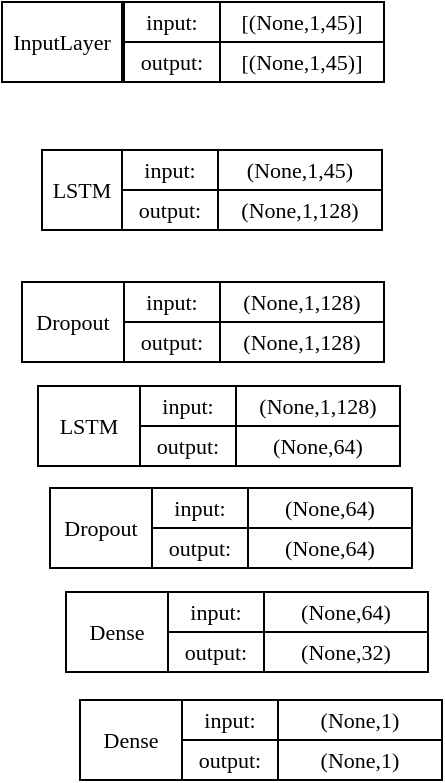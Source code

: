 <mxfile version="24.0.5" type="github">
  <diagram name="第 1 页" id="v9RPSZmyG27nppwmcgUL">
    <mxGraphModel dx="1024" dy="557" grid="1" gridSize="10" guides="1" tooltips="1" connect="1" arrows="1" fold="1" page="1" pageScale="1" pageWidth="827" pageHeight="1169" math="0" shadow="0">
      <root>
        <mxCell id="0" />
        <mxCell id="1" parent="0" />
        <mxCell id="kB9ZSQ4HwHI6c62khaqU-4" value="&lt;font face=&quot;Times New Roman&quot; style=&quot;font-size: 11px;&quot;&gt;InputLayer&lt;/font&gt;" style="rounded=0;whiteSpace=wrap;html=1;" parent="1" vertex="1">
          <mxGeometry x="140" y="130" width="60" height="40" as="geometry" />
        </mxCell>
        <mxCell id="5W37KTwOWcpMK6efWmW7-2" value="" style="shape=table;startSize=0;container=1;collapsible=0;childLayout=tableLayout;" vertex="1" parent="1">
          <mxGeometry x="201" y="130" width="130" height="40" as="geometry" />
        </mxCell>
        <mxCell id="5W37KTwOWcpMK6efWmW7-3" value="" style="shape=tableRow;horizontal=0;startSize=0;swimlaneHead=0;swimlaneBody=0;strokeColor=inherit;top=0;left=0;bottom=0;right=0;collapsible=0;dropTarget=0;fillColor=none;points=[[0,0.5],[1,0.5]];portConstraint=eastwest;" vertex="1" parent="5W37KTwOWcpMK6efWmW7-2">
          <mxGeometry width="130" height="20" as="geometry" />
        </mxCell>
        <mxCell id="5W37KTwOWcpMK6efWmW7-4" value="&lt;font style=&quot;vertical-align: inherit;&quot;&gt;&lt;font face=&quot;Times New Roman&quot; style=&quot;vertical-align: inherit; font-size: 11px;&quot;&gt;input:&lt;/font&gt;&lt;/font&gt;" style="shape=partialRectangle;html=1;whiteSpace=wrap;connectable=0;strokeColor=inherit;overflow=hidden;fillColor=none;top=0;left=0;bottom=0;right=0;pointerEvents=1;" vertex="1" parent="5W37KTwOWcpMK6efWmW7-3">
          <mxGeometry width="48" height="20" as="geometry">
            <mxRectangle width="48" height="20" as="alternateBounds" />
          </mxGeometry>
        </mxCell>
        <mxCell id="5W37KTwOWcpMK6efWmW7-5" value="&lt;font face=&quot;Times New Roman&quot; style=&quot;font-size: 11px;&quot;&gt;[(None,1,45)]&lt;/font&gt;" style="shape=partialRectangle;html=1;whiteSpace=wrap;connectable=0;strokeColor=inherit;overflow=hidden;fillColor=none;top=0;left=0;bottom=0;right=0;pointerEvents=1;" vertex="1" parent="5W37KTwOWcpMK6efWmW7-3">
          <mxGeometry x="48" width="82" height="20" as="geometry">
            <mxRectangle width="82" height="20" as="alternateBounds" />
          </mxGeometry>
        </mxCell>
        <mxCell id="5W37KTwOWcpMK6efWmW7-6" value="" style="shape=tableRow;horizontal=0;startSize=0;swimlaneHead=0;swimlaneBody=0;strokeColor=inherit;top=0;left=0;bottom=0;right=0;collapsible=0;dropTarget=0;fillColor=none;points=[[0,0.5],[1,0.5]];portConstraint=eastwest;" vertex="1" parent="5W37KTwOWcpMK6efWmW7-2">
          <mxGeometry y="20" width="130" height="20" as="geometry" />
        </mxCell>
        <mxCell id="5W37KTwOWcpMK6efWmW7-7" value="&lt;font face=&quot;Times New Roman&quot; style=&quot;font-size: 11px;&quot;&gt;output:&lt;/font&gt;" style="shape=partialRectangle;html=1;whiteSpace=wrap;connectable=0;strokeColor=inherit;overflow=hidden;fillColor=none;top=0;left=0;bottom=0;right=0;pointerEvents=1;" vertex="1" parent="5W37KTwOWcpMK6efWmW7-6">
          <mxGeometry width="48" height="20" as="geometry">
            <mxRectangle width="48" height="20" as="alternateBounds" />
          </mxGeometry>
        </mxCell>
        <mxCell id="5W37KTwOWcpMK6efWmW7-8" value="&lt;font face=&quot;Times New Roman&quot; style=&quot;font-size: 11px;&quot;&gt;[(None,1,45)]&lt;/font&gt;" style="shape=partialRectangle;html=1;whiteSpace=wrap;connectable=0;strokeColor=inherit;overflow=hidden;fillColor=none;top=0;left=0;bottom=0;right=0;pointerEvents=1;" vertex="1" parent="5W37KTwOWcpMK6efWmW7-6">
          <mxGeometry x="48" width="82" height="20" as="geometry">
            <mxRectangle width="82" height="20" as="alternateBounds" />
          </mxGeometry>
        </mxCell>
        <mxCell id="5W37KTwOWcpMK6efWmW7-9" value="&lt;font face=&quot;Times New Roman&quot; style=&quot;font-size: 11px;&quot;&gt;LSTM&lt;/font&gt;" style="rounded=0;whiteSpace=wrap;html=1;" vertex="1" parent="1">
          <mxGeometry x="160" y="204" width="40" height="40" as="geometry" />
        </mxCell>
        <mxCell id="5W37KTwOWcpMK6efWmW7-10" value="" style="shape=table;startSize=0;container=1;collapsible=0;childLayout=tableLayout;" vertex="1" parent="1">
          <mxGeometry x="200" y="204" width="130" height="40" as="geometry" />
        </mxCell>
        <mxCell id="5W37KTwOWcpMK6efWmW7-11" value="" style="shape=tableRow;horizontal=0;startSize=0;swimlaneHead=0;swimlaneBody=0;strokeColor=inherit;top=0;left=0;bottom=0;right=0;collapsible=0;dropTarget=0;fillColor=none;points=[[0,0.5],[1,0.5]];portConstraint=eastwest;" vertex="1" parent="5W37KTwOWcpMK6efWmW7-10">
          <mxGeometry width="130" height="20" as="geometry" />
        </mxCell>
        <mxCell id="5W37KTwOWcpMK6efWmW7-12" value="&lt;font style=&quot;vertical-align: inherit;&quot;&gt;&lt;font face=&quot;Times New Roman&quot; style=&quot;vertical-align: inherit; font-size: 11px;&quot;&gt;input:&lt;/font&gt;&lt;/font&gt;" style="shape=partialRectangle;html=1;whiteSpace=wrap;connectable=0;strokeColor=inherit;overflow=hidden;fillColor=none;top=0;left=0;bottom=0;right=0;pointerEvents=1;" vertex="1" parent="5W37KTwOWcpMK6efWmW7-11">
          <mxGeometry width="48" height="20" as="geometry">
            <mxRectangle width="48" height="20" as="alternateBounds" />
          </mxGeometry>
        </mxCell>
        <mxCell id="5W37KTwOWcpMK6efWmW7-13" value="&lt;font face=&quot;Times New Roman&quot; style=&quot;font-size: 11px;&quot;&gt;(None,1,45)&lt;/font&gt;" style="shape=partialRectangle;html=1;whiteSpace=wrap;connectable=0;strokeColor=inherit;overflow=hidden;fillColor=none;top=0;left=0;bottom=0;right=0;pointerEvents=1;" vertex="1" parent="5W37KTwOWcpMK6efWmW7-11">
          <mxGeometry x="48" width="82" height="20" as="geometry">
            <mxRectangle width="82" height="20" as="alternateBounds" />
          </mxGeometry>
        </mxCell>
        <mxCell id="5W37KTwOWcpMK6efWmW7-14" value="" style="shape=tableRow;horizontal=0;startSize=0;swimlaneHead=0;swimlaneBody=0;strokeColor=inherit;top=0;left=0;bottom=0;right=0;collapsible=0;dropTarget=0;fillColor=none;points=[[0,0.5],[1,0.5]];portConstraint=eastwest;" vertex="1" parent="5W37KTwOWcpMK6efWmW7-10">
          <mxGeometry y="20" width="130" height="20" as="geometry" />
        </mxCell>
        <mxCell id="5W37KTwOWcpMK6efWmW7-15" value="&lt;font face=&quot;Times New Roman&quot; style=&quot;font-size: 11px;&quot;&gt;output:&lt;/font&gt;" style="shape=partialRectangle;html=1;whiteSpace=wrap;connectable=0;strokeColor=inherit;overflow=hidden;fillColor=none;top=0;left=0;bottom=0;right=0;pointerEvents=1;" vertex="1" parent="5W37KTwOWcpMK6efWmW7-14">
          <mxGeometry width="48" height="20" as="geometry">
            <mxRectangle width="48" height="20" as="alternateBounds" />
          </mxGeometry>
        </mxCell>
        <mxCell id="5W37KTwOWcpMK6efWmW7-16" value="&lt;span style=&quot;font-family: &amp;quot;Times New Roman&amp;quot;; font-size: 11px;&quot;&gt;(None,1,128)&lt;/span&gt;" style="shape=partialRectangle;html=1;whiteSpace=wrap;connectable=0;strokeColor=inherit;overflow=hidden;fillColor=none;top=0;left=0;bottom=0;right=0;pointerEvents=1;" vertex="1" parent="5W37KTwOWcpMK6efWmW7-14">
          <mxGeometry x="48" width="82" height="20" as="geometry">
            <mxRectangle width="82" height="20" as="alternateBounds" />
          </mxGeometry>
        </mxCell>
        <mxCell id="5W37KTwOWcpMK6efWmW7-20" value="&lt;font face=&quot;Times New Roman&quot; style=&quot;font-size: 11px;&quot;&gt;LSTM&lt;/font&gt;" style="rounded=0;whiteSpace=wrap;html=1;" vertex="1" parent="1">
          <mxGeometry x="160" y="204" width="40" height="40" as="geometry" />
        </mxCell>
        <mxCell id="5W37KTwOWcpMK6efWmW7-35" value="" style="shape=table;startSize=0;container=1;collapsible=0;childLayout=tableLayout;" vertex="1" parent="1">
          <mxGeometry x="201" y="270" width="130" height="40" as="geometry" />
        </mxCell>
        <mxCell id="5W37KTwOWcpMK6efWmW7-36" value="" style="shape=tableRow;horizontal=0;startSize=0;swimlaneHead=0;swimlaneBody=0;strokeColor=inherit;top=0;left=0;bottom=0;right=0;collapsible=0;dropTarget=0;fillColor=none;points=[[0,0.5],[1,0.5]];portConstraint=eastwest;" vertex="1" parent="5W37KTwOWcpMK6efWmW7-35">
          <mxGeometry width="130" height="20" as="geometry" />
        </mxCell>
        <mxCell id="5W37KTwOWcpMK6efWmW7-37" value="&lt;font style=&quot;vertical-align: inherit;&quot;&gt;&lt;font face=&quot;Times New Roman&quot; style=&quot;vertical-align: inherit; font-size: 11px;&quot;&gt;input:&lt;/font&gt;&lt;/font&gt;" style="shape=partialRectangle;html=1;whiteSpace=wrap;connectable=0;strokeColor=inherit;overflow=hidden;fillColor=none;top=0;left=0;bottom=0;right=0;pointerEvents=1;" vertex="1" parent="5W37KTwOWcpMK6efWmW7-36">
          <mxGeometry width="48" height="20" as="geometry">
            <mxRectangle width="48" height="20" as="alternateBounds" />
          </mxGeometry>
        </mxCell>
        <mxCell id="5W37KTwOWcpMK6efWmW7-38" value="&lt;font face=&quot;Times New Roman&quot; style=&quot;font-size: 11px;&quot;&gt;(None,1,128)&lt;/font&gt;" style="shape=partialRectangle;html=1;whiteSpace=wrap;connectable=0;strokeColor=inherit;overflow=hidden;fillColor=none;top=0;left=0;bottom=0;right=0;pointerEvents=1;" vertex="1" parent="5W37KTwOWcpMK6efWmW7-36">
          <mxGeometry x="48" width="82" height="20" as="geometry">
            <mxRectangle width="82" height="20" as="alternateBounds" />
          </mxGeometry>
        </mxCell>
        <mxCell id="5W37KTwOWcpMK6efWmW7-39" value="" style="shape=tableRow;horizontal=0;startSize=0;swimlaneHead=0;swimlaneBody=0;strokeColor=inherit;top=0;left=0;bottom=0;right=0;collapsible=0;dropTarget=0;fillColor=none;points=[[0,0.5],[1,0.5]];portConstraint=eastwest;" vertex="1" parent="5W37KTwOWcpMK6efWmW7-35">
          <mxGeometry y="20" width="130" height="20" as="geometry" />
        </mxCell>
        <mxCell id="5W37KTwOWcpMK6efWmW7-40" value="&lt;font face=&quot;Times New Roman&quot; style=&quot;font-size: 11px;&quot;&gt;output:&lt;/font&gt;" style="shape=partialRectangle;html=1;whiteSpace=wrap;connectable=0;strokeColor=inherit;overflow=hidden;fillColor=none;top=0;left=0;bottom=0;right=0;pointerEvents=1;" vertex="1" parent="5W37KTwOWcpMK6efWmW7-39">
          <mxGeometry width="48" height="20" as="geometry">
            <mxRectangle width="48" height="20" as="alternateBounds" />
          </mxGeometry>
        </mxCell>
        <mxCell id="5W37KTwOWcpMK6efWmW7-41" value="&lt;span style=&quot;font-family: &amp;quot;Times New Roman&amp;quot;; font-size: 11px;&quot;&gt;(None,1,128)&lt;/span&gt;" style="shape=partialRectangle;html=1;whiteSpace=wrap;connectable=0;strokeColor=inherit;overflow=hidden;fillColor=none;top=0;left=0;bottom=0;right=0;pointerEvents=1;" vertex="1" parent="5W37KTwOWcpMK6efWmW7-39">
          <mxGeometry x="48" width="82" height="20" as="geometry">
            <mxRectangle width="82" height="20" as="alternateBounds" />
          </mxGeometry>
        </mxCell>
        <mxCell id="5W37KTwOWcpMK6efWmW7-42" value="&lt;font face=&quot;Times New Roman&quot; style=&quot;font-size: 11px;&quot;&gt;Dropout&lt;/font&gt;" style="rounded=0;whiteSpace=wrap;html=1;" vertex="1" parent="1">
          <mxGeometry x="150" y="270" width="51" height="40" as="geometry" />
        </mxCell>
        <mxCell id="5W37KTwOWcpMK6efWmW7-48" value="" style="shape=table;startSize=0;container=1;collapsible=0;childLayout=tableLayout;" vertex="1" parent="1">
          <mxGeometry x="209" y="322" width="130" height="40" as="geometry" />
        </mxCell>
        <mxCell id="5W37KTwOWcpMK6efWmW7-49" value="" style="shape=tableRow;horizontal=0;startSize=0;swimlaneHead=0;swimlaneBody=0;strokeColor=inherit;top=0;left=0;bottom=0;right=0;collapsible=0;dropTarget=0;fillColor=none;points=[[0,0.5],[1,0.5]];portConstraint=eastwest;" vertex="1" parent="5W37KTwOWcpMK6efWmW7-48">
          <mxGeometry width="130" height="20" as="geometry" />
        </mxCell>
        <mxCell id="5W37KTwOWcpMK6efWmW7-50" value="&lt;font style=&quot;vertical-align: inherit;&quot;&gt;&lt;font face=&quot;Times New Roman&quot; style=&quot;vertical-align: inherit; font-size: 11px;&quot;&gt;input:&lt;/font&gt;&lt;/font&gt;" style="shape=partialRectangle;html=1;whiteSpace=wrap;connectable=0;strokeColor=inherit;overflow=hidden;fillColor=none;top=0;left=0;bottom=0;right=0;pointerEvents=1;" vertex="1" parent="5W37KTwOWcpMK6efWmW7-49">
          <mxGeometry width="48" height="20" as="geometry">
            <mxRectangle width="48" height="20" as="alternateBounds" />
          </mxGeometry>
        </mxCell>
        <mxCell id="5W37KTwOWcpMK6efWmW7-51" value="&lt;font face=&quot;Times New Roman&quot; style=&quot;font-size: 11px;&quot;&gt;(None,1,128)&lt;/font&gt;" style="shape=partialRectangle;html=1;whiteSpace=wrap;connectable=0;strokeColor=inherit;overflow=hidden;fillColor=none;top=0;left=0;bottom=0;right=0;pointerEvents=1;" vertex="1" parent="5W37KTwOWcpMK6efWmW7-49">
          <mxGeometry x="48" width="82" height="20" as="geometry">
            <mxRectangle width="82" height="20" as="alternateBounds" />
          </mxGeometry>
        </mxCell>
        <mxCell id="5W37KTwOWcpMK6efWmW7-52" value="" style="shape=tableRow;horizontal=0;startSize=0;swimlaneHead=0;swimlaneBody=0;strokeColor=inherit;top=0;left=0;bottom=0;right=0;collapsible=0;dropTarget=0;fillColor=none;points=[[0,0.5],[1,0.5]];portConstraint=eastwest;" vertex="1" parent="5W37KTwOWcpMK6efWmW7-48">
          <mxGeometry y="20" width="130" height="20" as="geometry" />
        </mxCell>
        <mxCell id="5W37KTwOWcpMK6efWmW7-53" value="&lt;font face=&quot;Times New Roman&quot; style=&quot;font-size: 11px;&quot;&gt;output:&lt;/font&gt;" style="shape=partialRectangle;html=1;whiteSpace=wrap;connectable=0;strokeColor=inherit;overflow=hidden;fillColor=none;top=0;left=0;bottom=0;right=0;pointerEvents=1;" vertex="1" parent="5W37KTwOWcpMK6efWmW7-52">
          <mxGeometry width="48" height="20" as="geometry">
            <mxRectangle width="48" height="20" as="alternateBounds" />
          </mxGeometry>
        </mxCell>
        <mxCell id="5W37KTwOWcpMK6efWmW7-54" value="&lt;span style=&quot;font-family: &amp;quot;Times New Roman&amp;quot;; font-size: 11px;&quot;&gt;(None,64)&lt;/span&gt;" style="shape=partialRectangle;html=1;whiteSpace=wrap;connectable=0;strokeColor=inherit;overflow=hidden;fillColor=none;top=0;left=0;bottom=0;right=0;pointerEvents=1;" vertex="1" parent="5W37KTwOWcpMK6efWmW7-52">
          <mxGeometry x="48" width="82" height="20" as="geometry">
            <mxRectangle width="82" height="20" as="alternateBounds" />
          </mxGeometry>
        </mxCell>
        <mxCell id="5W37KTwOWcpMK6efWmW7-55" value="&lt;font face=&quot;Times New Roman&quot; style=&quot;font-size: 11px;&quot;&gt;LSTM&lt;/font&gt;" style="rounded=0;whiteSpace=wrap;html=1;" vertex="1" parent="1">
          <mxGeometry x="158" y="322" width="51" height="40" as="geometry" />
        </mxCell>
        <mxCell id="5W37KTwOWcpMK6efWmW7-56" value="" style="shape=partialRectangle;html=1;whiteSpace=wrap;connectable=0;strokeColor=inherit;overflow=hidden;fillColor=none;top=0;left=0;bottom=0;right=0;pointerEvents=1;" vertex="1" parent="1">
          <mxGeometry x="209" y="322" width="48" height="38" as="geometry">
            <mxRectangle width="48" height="20" as="alternateBounds" />
          </mxGeometry>
        </mxCell>
        <mxCell id="5W37KTwOWcpMK6efWmW7-59" value="" style="shape=table;startSize=0;container=1;collapsible=0;childLayout=tableLayout;" vertex="1" parent="1">
          <mxGeometry x="215" y="373" width="130" height="40" as="geometry" />
        </mxCell>
        <mxCell id="5W37KTwOWcpMK6efWmW7-60" value="" style="shape=tableRow;horizontal=0;startSize=0;swimlaneHead=0;swimlaneBody=0;strokeColor=inherit;top=0;left=0;bottom=0;right=0;collapsible=0;dropTarget=0;fillColor=none;points=[[0,0.5],[1,0.5]];portConstraint=eastwest;" vertex="1" parent="5W37KTwOWcpMK6efWmW7-59">
          <mxGeometry width="130" height="20" as="geometry" />
        </mxCell>
        <mxCell id="5W37KTwOWcpMK6efWmW7-61" value="&lt;font style=&quot;vertical-align: inherit;&quot;&gt;&lt;font face=&quot;Times New Roman&quot; style=&quot;vertical-align: inherit; font-size: 11px;&quot;&gt;input:&lt;/font&gt;&lt;/font&gt;" style="shape=partialRectangle;html=1;whiteSpace=wrap;connectable=0;strokeColor=inherit;overflow=hidden;fillColor=none;top=0;left=0;bottom=0;right=0;pointerEvents=1;" vertex="1" parent="5W37KTwOWcpMK6efWmW7-60">
          <mxGeometry width="48" height="20" as="geometry">
            <mxRectangle width="48" height="20" as="alternateBounds" />
          </mxGeometry>
        </mxCell>
        <mxCell id="5W37KTwOWcpMK6efWmW7-62" value="&lt;span style=&quot;font-family: &amp;quot;Times New Roman&amp;quot;; font-size: 11px;&quot;&gt;(None,64)&lt;/span&gt;" style="shape=partialRectangle;html=1;whiteSpace=wrap;connectable=0;strokeColor=inherit;overflow=hidden;fillColor=none;top=0;left=0;bottom=0;right=0;pointerEvents=1;" vertex="1" parent="5W37KTwOWcpMK6efWmW7-60">
          <mxGeometry x="48" width="82" height="20" as="geometry">
            <mxRectangle width="82" height="20" as="alternateBounds" />
          </mxGeometry>
        </mxCell>
        <mxCell id="5W37KTwOWcpMK6efWmW7-63" value="" style="shape=tableRow;horizontal=0;startSize=0;swimlaneHead=0;swimlaneBody=0;strokeColor=inherit;top=0;left=0;bottom=0;right=0;collapsible=0;dropTarget=0;fillColor=none;points=[[0,0.5],[1,0.5]];portConstraint=eastwest;" vertex="1" parent="5W37KTwOWcpMK6efWmW7-59">
          <mxGeometry y="20" width="130" height="20" as="geometry" />
        </mxCell>
        <mxCell id="5W37KTwOWcpMK6efWmW7-64" value="&lt;font face=&quot;Times New Roman&quot; style=&quot;font-size: 11px;&quot;&gt;output:&lt;/font&gt;" style="shape=partialRectangle;html=1;whiteSpace=wrap;connectable=0;strokeColor=inherit;overflow=hidden;fillColor=none;top=0;left=0;bottom=0;right=0;pointerEvents=1;" vertex="1" parent="5W37KTwOWcpMK6efWmW7-63">
          <mxGeometry width="48" height="20" as="geometry">
            <mxRectangle width="48" height="20" as="alternateBounds" />
          </mxGeometry>
        </mxCell>
        <mxCell id="5W37KTwOWcpMK6efWmW7-65" value="&lt;span style=&quot;font-family: &amp;quot;Times New Roman&amp;quot;; font-size: 11px;&quot;&gt;(None,64)&lt;/span&gt;" style="shape=partialRectangle;html=1;whiteSpace=wrap;connectable=0;strokeColor=inherit;overflow=hidden;fillColor=none;top=0;left=0;bottom=0;right=0;pointerEvents=1;" vertex="1" parent="5W37KTwOWcpMK6efWmW7-63">
          <mxGeometry x="48" width="82" height="20" as="geometry">
            <mxRectangle width="82" height="20" as="alternateBounds" />
          </mxGeometry>
        </mxCell>
        <mxCell id="5W37KTwOWcpMK6efWmW7-66" value="&lt;span style=&quot;font-family: &amp;quot;Times New Roman&amp;quot;; font-size: 11px;&quot;&gt;Dropout&lt;/span&gt;" style="rounded=0;whiteSpace=wrap;html=1;" vertex="1" parent="1">
          <mxGeometry x="164" y="373" width="51" height="40" as="geometry" />
        </mxCell>
        <mxCell id="5W37KTwOWcpMK6efWmW7-69" value="" style="shape=table;startSize=0;container=1;collapsible=0;childLayout=tableLayout;" vertex="1" parent="1">
          <mxGeometry x="223" y="425" width="130" height="40" as="geometry" />
        </mxCell>
        <mxCell id="5W37KTwOWcpMK6efWmW7-70" value="" style="shape=tableRow;horizontal=0;startSize=0;swimlaneHead=0;swimlaneBody=0;strokeColor=inherit;top=0;left=0;bottom=0;right=0;collapsible=0;dropTarget=0;fillColor=none;points=[[0,0.5],[1,0.5]];portConstraint=eastwest;" vertex="1" parent="5W37KTwOWcpMK6efWmW7-69">
          <mxGeometry width="130" height="20" as="geometry" />
        </mxCell>
        <mxCell id="5W37KTwOWcpMK6efWmW7-71" value="&lt;font style=&quot;vertical-align: inherit;&quot;&gt;&lt;font face=&quot;Times New Roman&quot; style=&quot;vertical-align: inherit; font-size: 11px;&quot;&gt;input:&lt;/font&gt;&lt;/font&gt;" style="shape=partialRectangle;html=1;whiteSpace=wrap;connectable=0;strokeColor=inherit;overflow=hidden;fillColor=none;top=0;left=0;bottom=0;right=0;pointerEvents=1;" vertex="1" parent="5W37KTwOWcpMK6efWmW7-70">
          <mxGeometry width="48" height="20" as="geometry">
            <mxRectangle width="48" height="20" as="alternateBounds" />
          </mxGeometry>
        </mxCell>
        <mxCell id="5W37KTwOWcpMK6efWmW7-72" value="&lt;span style=&quot;font-family: &amp;quot;Times New Roman&amp;quot;; font-size: 11px;&quot;&gt;(None,64)&lt;/span&gt;" style="shape=partialRectangle;html=1;whiteSpace=wrap;connectable=0;strokeColor=inherit;overflow=hidden;fillColor=none;top=0;left=0;bottom=0;right=0;pointerEvents=1;" vertex="1" parent="5W37KTwOWcpMK6efWmW7-70">
          <mxGeometry x="48" width="82" height="20" as="geometry">
            <mxRectangle width="82" height="20" as="alternateBounds" />
          </mxGeometry>
        </mxCell>
        <mxCell id="5W37KTwOWcpMK6efWmW7-73" value="" style="shape=tableRow;horizontal=0;startSize=0;swimlaneHead=0;swimlaneBody=0;strokeColor=inherit;top=0;left=0;bottom=0;right=0;collapsible=0;dropTarget=0;fillColor=none;points=[[0,0.5],[1,0.5]];portConstraint=eastwest;" vertex="1" parent="5W37KTwOWcpMK6efWmW7-69">
          <mxGeometry y="20" width="130" height="20" as="geometry" />
        </mxCell>
        <mxCell id="5W37KTwOWcpMK6efWmW7-74" value="&lt;font face=&quot;Times New Roman&quot; style=&quot;font-size: 11px;&quot;&gt;output:&lt;/font&gt;" style="shape=partialRectangle;html=1;whiteSpace=wrap;connectable=0;strokeColor=inherit;overflow=hidden;fillColor=none;top=0;left=0;bottom=0;right=0;pointerEvents=1;" vertex="1" parent="5W37KTwOWcpMK6efWmW7-73">
          <mxGeometry width="48" height="20" as="geometry">
            <mxRectangle width="48" height="20" as="alternateBounds" />
          </mxGeometry>
        </mxCell>
        <mxCell id="5W37KTwOWcpMK6efWmW7-75" value="&lt;span style=&quot;font-family: &amp;quot;Times New Roman&amp;quot;; font-size: 11px;&quot;&gt;(None,32)&lt;/span&gt;" style="shape=partialRectangle;html=1;whiteSpace=wrap;connectable=0;strokeColor=inherit;overflow=hidden;fillColor=none;top=0;left=0;bottom=0;right=0;pointerEvents=1;" vertex="1" parent="5W37KTwOWcpMK6efWmW7-73">
          <mxGeometry x="48" width="82" height="20" as="geometry">
            <mxRectangle width="82" height="20" as="alternateBounds" />
          </mxGeometry>
        </mxCell>
        <mxCell id="5W37KTwOWcpMK6efWmW7-76" value="&lt;span style=&quot;font-family: &amp;quot;Times New Roman&amp;quot;; font-size: 11px;&quot;&gt;Dense&lt;/span&gt;" style="rounded=0;whiteSpace=wrap;html=1;" vertex="1" parent="1">
          <mxGeometry x="172" y="425" width="51" height="40" as="geometry" />
        </mxCell>
        <mxCell id="5W37KTwOWcpMK6efWmW7-79" value="" style="shape=table;startSize=0;container=1;collapsible=0;childLayout=tableLayout;" vertex="1" parent="1">
          <mxGeometry x="230" y="479" width="130" height="40" as="geometry" />
        </mxCell>
        <mxCell id="5W37KTwOWcpMK6efWmW7-80" value="" style="shape=tableRow;horizontal=0;startSize=0;swimlaneHead=0;swimlaneBody=0;strokeColor=inherit;top=0;left=0;bottom=0;right=0;collapsible=0;dropTarget=0;fillColor=none;points=[[0,0.5],[1,0.5]];portConstraint=eastwest;" vertex="1" parent="5W37KTwOWcpMK6efWmW7-79">
          <mxGeometry width="130" height="20" as="geometry" />
        </mxCell>
        <mxCell id="5W37KTwOWcpMK6efWmW7-81" value="&lt;font style=&quot;vertical-align: inherit;&quot;&gt;&lt;font face=&quot;Times New Roman&quot; style=&quot;vertical-align: inherit; font-size: 11px;&quot;&gt;input:&lt;/font&gt;&lt;/font&gt;" style="shape=partialRectangle;html=1;whiteSpace=wrap;connectable=0;strokeColor=inherit;overflow=hidden;fillColor=none;top=0;left=0;bottom=0;right=0;pointerEvents=1;" vertex="1" parent="5W37KTwOWcpMK6efWmW7-80">
          <mxGeometry width="48" height="20" as="geometry">
            <mxRectangle width="48" height="20" as="alternateBounds" />
          </mxGeometry>
        </mxCell>
        <mxCell id="5W37KTwOWcpMK6efWmW7-82" value="&lt;span style=&quot;font-family: &amp;quot;Times New Roman&amp;quot;; font-size: 11px;&quot;&gt;(None,1)&lt;/span&gt;" style="shape=partialRectangle;html=1;whiteSpace=wrap;connectable=0;strokeColor=inherit;overflow=hidden;fillColor=none;top=0;left=0;bottom=0;right=0;pointerEvents=1;" vertex="1" parent="5W37KTwOWcpMK6efWmW7-80">
          <mxGeometry x="48" width="82" height="20" as="geometry">
            <mxRectangle width="82" height="20" as="alternateBounds" />
          </mxGeometry>
        </mxCell>
        <mxCell id="5W37KTwOWcpMK6efWmW7-83" value="" style="shape=tableRow;horizontal=0;startSize=0;swimlaneHead=0;swimlaneBody=0;strokeColor=inherit;top=0;left=0;bottom=0;right=0;collapsible=0;dropTarget=0;fillColor=none;points=[[0,0.5],[1,0.5]];portConstraint=eastwest;" vertex="1" parent="5W37KTwOWcpMK6efWmW7-79">
          <mxGeometry y="20" width="130" height="20" as="geometry" />
        </mxCell>
        <mxCell id="5W37KTwOWcpMK6efWmW7-84" value="&lt;font face=&quot;Times New Roman&quot; style=&quot;font-size: 11px;&quot;&gt;output:&lt;/font&gt;" style="shape=partialRectangle;html=1;whiteSpace=wrap;connectable=0;strokeColor=inherit;overflow=hidden;fillColor=none;top=0;left=0;bottom=0;right=0;pointerEvents=1;" vertex="1" parent="5W37KTwOWcpMK6efWmW7-83">
          <mxGeometry width="48" height="20" as="geometry">
            <mxRectangle width="48" height="20" as="alternateBounds" />
          </mxGeometry>
        </mxCell>
        <mxCell id="5W37KTwOWcpMK6efWmW7-85" value="&lt;span style=&quot;font-family: &amp;quot;Times New Roman&amp;quot;; font-size: 11px;&quot;&gt;(None,1)&lt;/span&gt;" style="shape=partialRectangle;html=1;whiteSpace=wrap;connectable=0;strokeColor=inherit;overflow=hidden;fillColor=none;top=0;left=0;bottom=0;right=0;pointerEvents=1;" vertex="1" parent="5W37KTwOWcpMK6efWmW7-83">
          <mxGeometry x="48" width="82" height="20" as="geometry">
            <mxRectangle width="82" height="20" as="alternateBounds" />
          </mxGeometry>
        </mxCell>
        <mxCell id="5W37KTwOWcpMK6efWmW7-86" value="&lt;span style=&quot;font-family: &amp;quot;Times New Roman&amp;quot;; font-size: 11px;&quot;&gt;Dense&lt;/span&gt;" style="rounded=0;whiteSpace=wrap;html=1;" vertex="1" parent="1">
          <mxGeometry x="179" y="479" width="51" height="40" as="geometry" />
        </mxCell>
      </root>
    </mxGraphModel>
  </diagram>
</mxfile>
